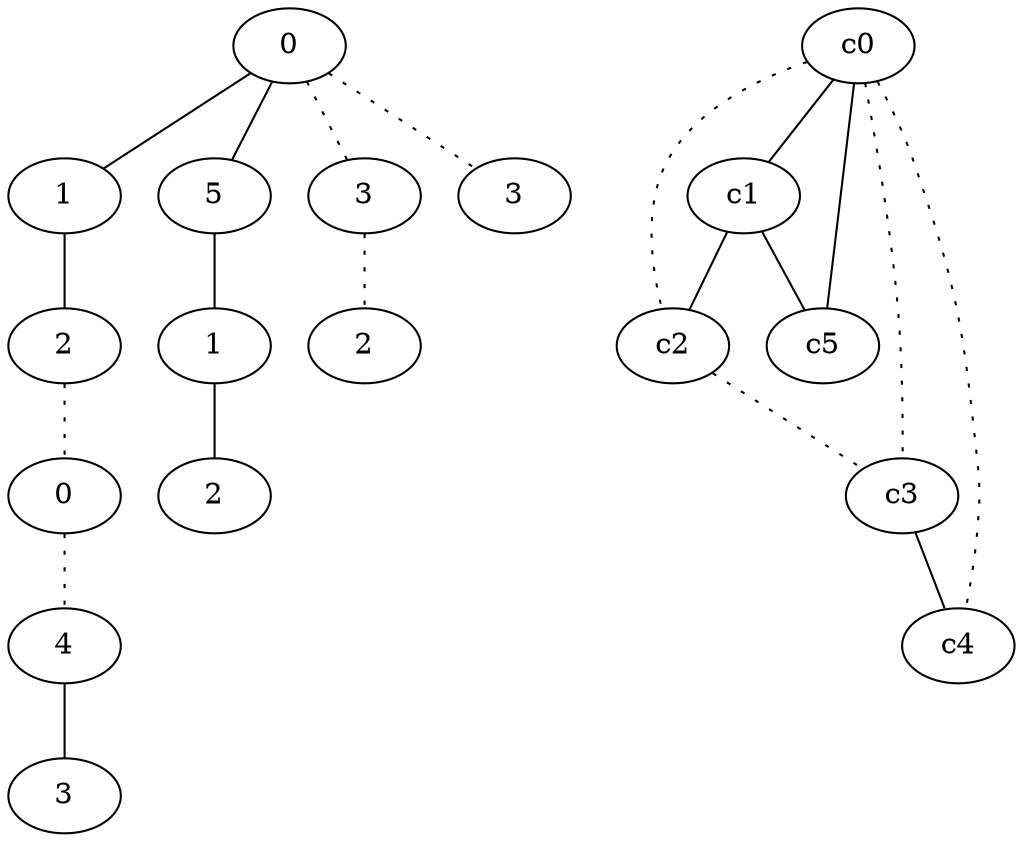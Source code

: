 graph {
a0[label=0];
a1[label=1];
a2[label=2];
a3[label=0];
a4[label=4];
a5[label=3];
a6[label=5];
a7[label=1];
a8[label=2];
a9[label=3];
a10[label=2];
a11[label=3];
a0 -- a1;
a0 -- a6;
a0 -- a9 [style=dotted];
a0 -- a11 [style=dotted];
a1 -- a2;
a2 -- a3 [style=dotted];
a3 -- a4 [style=dotted];
a4 -- a5;
a6 -- a7;
a7 -- a8;
a9 -- a10 [style=dotted];
c0 -- c1;
c0 -- c2 [style=dotted];
c0 -- c3 [style=dotted];
c0 -- c4 [style=dotted];
c0 -- c5;
c1 -- c2;
c1 -- c5;
c2 -- c3 [style=dotted];
c3 -- c4;
}

